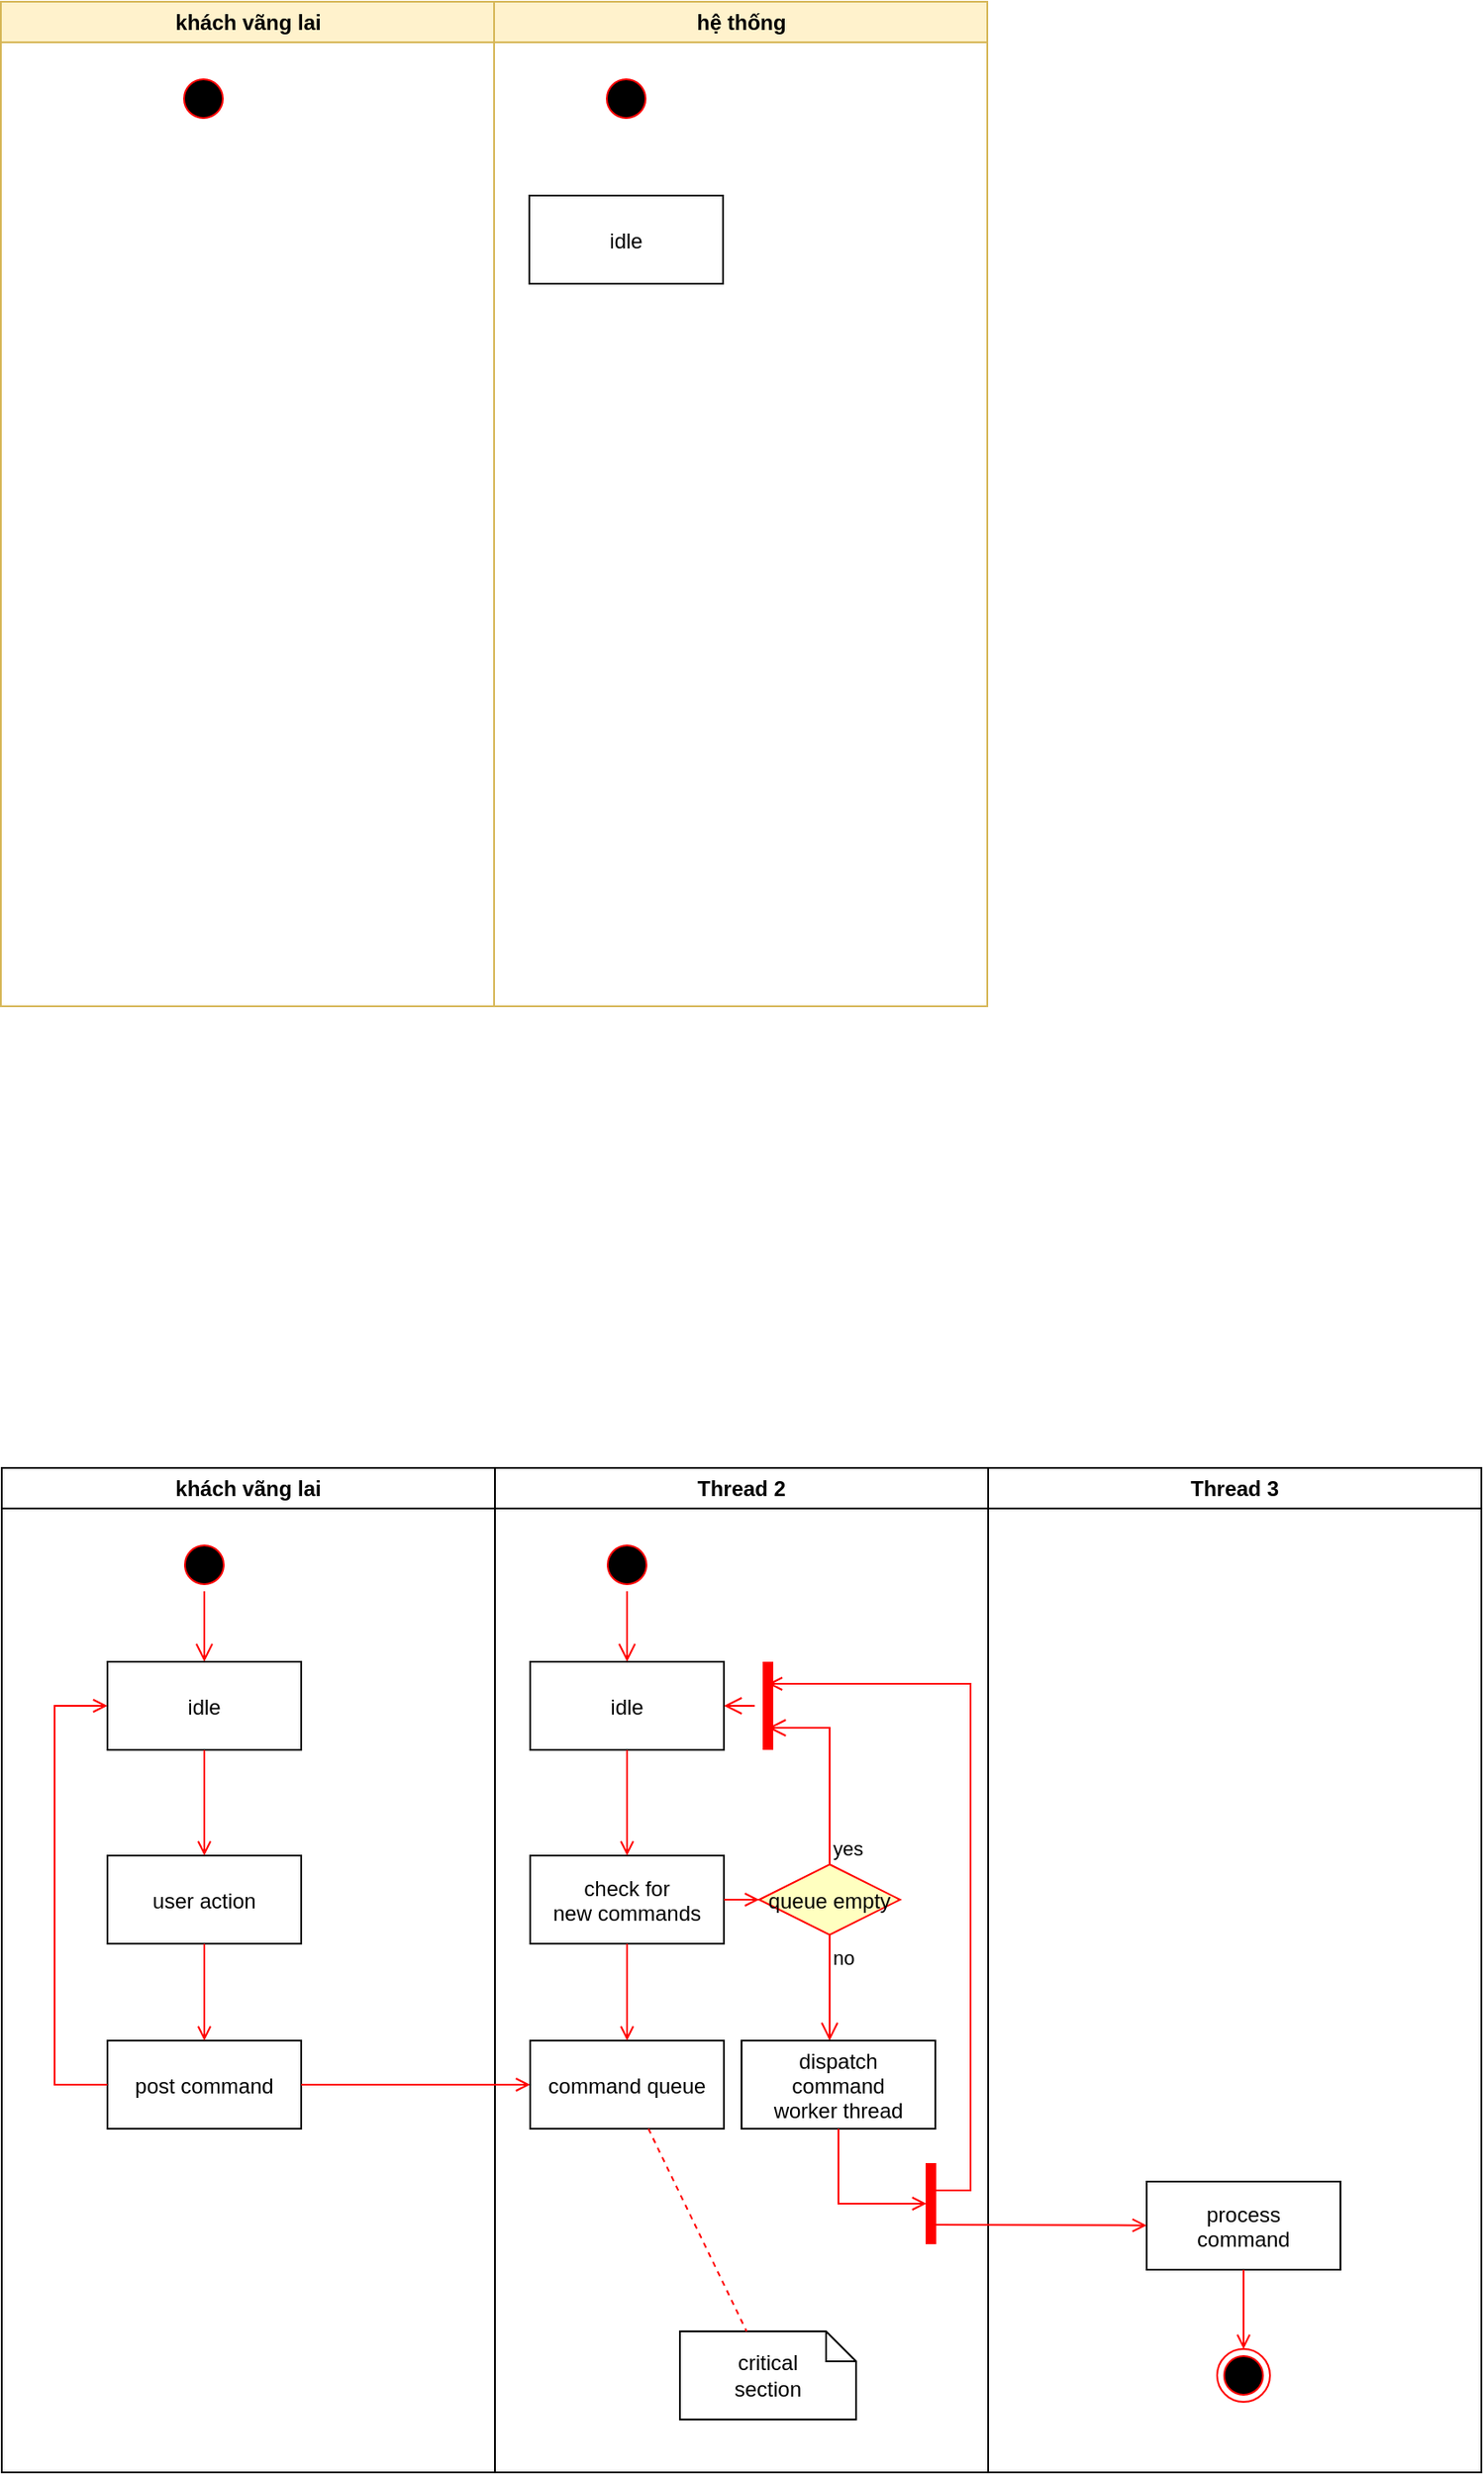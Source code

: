 <mxfile version="22.1.3" type="github">
  <diagram name="Page-1" id="e7e014a7-5840-1c2e-5031-d8a46d1fe8dd">
    <mxGraphModel dx="1050" dy="541" grid="1" gridSize="10" guides="1" tooltips="1" connect="1" arrows="1" fold="1" page="1" pageScale="1" pageWidth="1169" pageHeight="826" background="none" math="0" shadow="0">
      <root>
        <mxCell id="0" />
        <mxCell id="1" parent="0" />
        <mxCell id="2" value="khách vãng lai" style="swimlane;whiteSpace=wrap;fillColor=#fff2cc;strokeColor=#d6b656;" parent="1" vertex="1">
          <mxGeometry x="164.5" y="128" width="280" height="570" as="geometry" />
        </mxCell>
        <mxCell id="5" value="" style="ellipse;shape=startState;fillColor=#000000;strokeColor=#ff0000;" parent="2" vertex="1">
          <mxGeometry x="100" y="40" width="30" height="30" as="geometry" />
        </mxCell>
        <mxCell id="3" value="hệ thống" style="swimlane;whiteSpace=wrap;fillColor=#fff2cc;strokeColor=#d6b656;" parent="1" vertex="1">
          <mxGeometry x="444.5" y="128" width="280" height="570" as="geometry" />
        </mxCell>
        <mxCell id="13" value="" style="ellipse;shape=startState;fillColor=#000000;strokeColor=#ff0000;" parent="3" vertex="1">
          <mxGeometry x="60" y="40" width="30" height="30" as="geometry" />
        </mxCell>
        <mxCell id="15" value="idle" style="" parent="3" vertex="1">
          <mxGeometry x="20" y="110" width="110" height="50" as="geometry" />
        </mxCell>
        <mxCell id="KYzLp7zjKM8vXgxondFM-41" value="khách vãng lai" style="swimlane;whiteSpace=wrap" vertex="1" parent="1">
          <mxGeometry x="165" y="960" width="280" height="570" as="geometry" />
        </mxCell>
        <mxCell id="KYzLp7zjKM8vXgxondFM-42" value="" style="ellipse;shape=startState;fillColor=#000000;strokeColor=#ff0000;" vertex="1" parent="KYzLp7zjKM8vXgxondFM-41">
          <mxGeometry x="100" y="40" width="30" height="30" as="geometry" />
        </mxCell>
        <mxCell id="KYzLp7zjKM8vXgxondFM-43" value="" style="edgeStyle=elbowEdgeStyle;elbow=horizontal;verticalAlign=bottom;endArrow=open;endSize=8;strokeColor=#FF0000;endFill=1;rounded=0" edge="1" parent="KYzLp7zjKM8vXgxondFM-41" source="KYzLp7zjKM8vXgxondFM-42" target="KYzLp7zjKM8vXgxondFM-44">
          <mxGeometry x="100" y="40" as="geometry">
            <mxPoint x="115" y="110" as="targetPoint" />
          </mxGeometry>
        </mxCell>
        <mxCell id="KYzLp7zjKM8vXgxondFM-44" value="idle" style="" vertex="1" parent="KYzLp7zjKM8vXgxondFM-41">
          <mxGeometry x="60" y="110" width="110" height="50" as="geometry" />
        </mxCell>
        <mxCell id="KYzLp7zjKM8vXgxondFM-45" value="user action" style="" vertex="1" parent="KYzLp7zjKM8vXgxondFM-41">
          <mxGeometry x="60" y="220" width="110" height="50" as="geometry" />
        </mxCell>
        <mxCell id="KYzLp7zjKM8vXgxondFM-46" value="" style="endArrow=open;strokeColor=#FF0000;endFill=1;rounded=0" edge="1" parent="KYzLp7zjKM8vXgxondFM-41" source="KYzLp7zjKM8vXgxondFM-44" target="KYzLp7zjKM8vXgxondFM-45">
          <mxGeometry relative="1" as="geometry" />
        </mxCell>
        <mxCell id="KYzLp7zjKM8vXgxondFM-47" value="post command" style="" vertex="1" parent="KYzLp7zjKM8vXgxondFM-41">
          <mxGeometry x="60" y="325" width="110" height="50" as="geometry" />
        </mxCell>
        <mxCell id="KYzLp7zjKM8vXgxondFM-48" value="" style="endArrow=open;strokeColor=#FF0000;endFill=1;rounded=0" edge="1" parent="KYzLp7zjKM8vXgxondFM-41" source="KYzLp7zjKM8vXgxondFM-45" target="KYzLp7zjKM8vXgxondFM-47">
          <mxGeometry relative="1" as="geometry" />
        </mxCell>
        <mxCell id="KYzLp7zjKM8vXgxondFM-49" value="" style="edgeStyle=elbowEdgeStyle;elbow=horizontal;strokeColor=#FF0000;endArrow=open;endFill=1;rounded=0" edge="1" parent="KYzLp7zjKM8vXgxondFM-41" source="KYzLp7zjKM8vXgxondFM-47" target="KYzLp7zjKM8vXgxondFM-44">
          <mxGeometry width="100" height="100" relative="1" as="geometry">
            <mxPoint x="160" y="290" as="sourcePoint" />
            <mxPoint x="260" y="190" as="targetPoint" />
            <Array as="points">
              <mxPoint x="30" y="250" />
            </Array>
          </mxGeometry>
        </mxCell>
        <mxCell id="KYzLp7zjKM8vXgxondFM-50" value="Thread 2" style="swimlane;whiteSpace=wrap" vertex="1" parent="1">
          <mxGeometry x="445" y="960" width="280" height="570" as="geometry" />
        </mxCell>
        <mxCell id="KYzLp7zjKM8vXgxondFM-51" value="" style="ellipse;shape=startState;fillColor=#000000;strokeColor=#ff0000;" vertex="1" parent="KYzLp7zjKM8vXgxondFM-50">
          <mxGeometry x="60" y="40" width="30" height="30" as="geometry" />
        </mxCell>
        <mxCell id="KYzLp7zjKM8vXgxondFM-52" value="" style="edgeStyle=elbowEdgeStyle;elbow=horizontal;verticalAlign=bottom;endArrow=open;endSize=8;strokeColor=#FF0000;endFill=1;rounded=0" edge="1" parent="KYzLp7zjKM8vXgxondFM-50" source="KYzLp7zjKM8vXgxondFM-51" target="KYzLp7zjKM8vXgxondFM-53">
          <mxGeometry x="40" y="20" as="geometry">
            <mxPoint x="55" y="90" as="targetPoint" />
          </mxGeometry>
        </mxCell>
        <mxCell id="KYzLp7zjKM8vXgxondFM-53" value="idle" style="" vertex="1" parent="KYzLp7zjKM8vXgxondFM-50">
          <mxGeometry x="20" y="110" width="110" height="50" as="geometry" />
        </mxCell>
        <mxCell id="KYzLp7zjKM8vXgxondFM-54" value="check for &#xa;new commands" style="" vertex="1" parent="KYzLp7zjKM8vXgxondFM-50">
          <mxGeometry x="20" y="220" width="110" height="50" as="geometry" />
        </mxCell>
        <mxCell id="KYzLp7zjKM8vXgxondFM-55" value="" style="endArrow=open;strokeColor=#FF0000;endFill=1;rounded=0" edge="1" parent="KYzLp7zjKM8vXgxondFM-50" source="KYzLp7zjKM8vXgxondFM-53" target="KYzLp7zjKM8vXgxondFM-54">
          <mxGeometry relative="1" as="geometry" />
        </mxCell>
        <mxCell id="KYzLp7zjKM8vXgxondFM-56" value="command queue" style="" vertex="1" parent="KYzLp7zjKM8vXgxondFM-50">
          <mxGeometry x="20" y="325" width="110" height="50" as="geometry" />
        </mxCell>
        <mxCell id="KYzLp7zjKM8vXgxondFM-57" value="" style="endArrow=open;strokeColor=#FF0000;endFill=1;rounded=0" edge="1" parent="KYzLp7zjKM8vXgxondFM-50" source="KYzLp7zjKM8vXgxondFM-54" target="KYzLp7zjKM8vXgxondFM-56">
          <mxGeometry relative="1" as="geometry" />
        </mxCell>
        <mxCell id="KYzLp7zjKM8vXgxondFM-58" value="queue empty" style="rhombus;fillColor=#ffffc0;strokeColor=#ff0000;" vertex="1" parent="KYzLp7zjKM8vXgxondFM-50">
          <mxGeometry x="150" y="225" width="80" height="40" as="geometry" />
        </mxCell>
        <mxCell id="KYzLp7zjKM8vXgxondFM-59" value="yes" style="edgeStyle=elbowEdgeStyle;elbow=horizontal;align=left;verticalAlign=bottom;endArrow=open;endSize=8;strokeColor=#FF0000;exitX=0.5;exitY=0;endFill=1;rounded=0;entryX=0.75;entryY=0.5;entryPerimeter=0" edge="1" parent="KYzLp7zjKM8vXgxondFM-50" source="KYzLp7zjKM8vXgxondFM-58" target="KYzLp7zjKM8vXgxondFM-62">
          <mxGeometry x="-1" relative="1" as="geometry">
            <mxPoint x="160" y="150" as="targetPoint" />
            <Array as="points">
              <mxPoint x="190" y="180" />
            </Array>
          </mxGeometry>
        </mxCell>
        <mxCell id="KYzLp7zjKM8vXgxondFM-60" value="no" style="edgeStyle=elbowEdgeStyle;elbow=horizontal;align=left;verticalAlign=top;endArrow=open;endSize=8;strokeColor=#FF0000;endFill=1;rounded=0" edge="1" parent="KYzLp7zjKM8vXgxondFM-50" source="KYzLp7zjKM8vXgxondFM-58" target="KYzLp7zjKM8vXgxondFM-64">
          <mxGeometry x="-1" relative="1" as="geometry">
            <mxPoint x="190" y="305" as="targetPoint" />
          </mxGeometry>
        </mxCell>
        <mxCell id="KYzLp7zjKM8vXgxondFM-61" value="" style="endArrow=open;strokeColor=#FF0000;endFill=1;rounded=0" edge="1" parent="KYzLp7zjKM8vXgxondFM-50" source="KYzLp7zjKM8vXgxondFM-54" target="KYzLp7zjKM8vXgxondFM-58">
          <mxGeometry relative="1" as="geometry" />
        </mxCell>
        <mxCell id="KYzLp7zjKM8vXgxondFM-62" value="" style="shape=line;strokeWidth=6;strokeColor=#ff0000;rotation=90" vertex="1" parent="KYzLp7zjKM8vXgxondFM-50">
          <mxGeometry x="130" y="127.5" width="50" height="15" as="geometry" />
        </mxCell>
        <mxCell id="KYzLp7zjKM8vXgxondFM-63" value="" style="edgeStyle=elbowEdgeStyle;elbow=horizontal;verticalAlign=bottom;endArrow=open;endSize=8;strokeColor=#FF0000;endFill=1;rounded=0" edge="1" parent="KYzLp7zjKM8vXgxondFM-50" source="KYzLp7zjKM8vXgxondFM-62" target="KYzLp7zjKM8vXgxondFM-53">
          <mxGeometry x="130" y="90" as="geometry">
            <mxPoint x="230" y="140" as="targetPoint" />
          </mxGeometry>
        </mxCell>
        <mxCell id="KYzLp7zjKM8vXgxondFM-64" value="dispatch&#xa;command&#xa;worker thread" style="" vertex="1" parent="KYzLp7zjKM8vXgxondFM-50">
          <mxGeometry x="140" y="325" width="110" height="50" as="geometry" />
        </mxCell>
        <mxCell id="KYzLp7zjKM8vXgxondFM-65" value="critical&#xa;section" style="shape=note;whiteSpace=wrap;size=17" vertex="1" parent="KYzLp7zjKM8vXgxondFM-50">
          <mxGeometry x="105" y="490" width="100" height="50" as="geometry" />
        </mxCell>
        <mxCell id="KYzLp7zjKM8vXgxondFM-66" value="" style="endArrow=none;strokeColor=#FF0000;endFill=0;rounded=0;dashed=1" edge="1" parent="KYzLp7zjKM8vXgxondFM-50" source="KYzLp7zjKM8vXgxondFM-56" target="KYzLp7zjKM8vXgxondFM-65">
          <mxGeometry relative="1" as="geometry" />
        </mxCell>
        <mxCell id="KYzLp7zjKM8vXgxondFM-67" value="" style="whiteSpace=wrap;strokeColor=#FF0000;fillColor=#FF0000" vertex="1" parent="KYzLp7zjKM8vXgxondFM-50">
          <mxGeometry x="245" y="395" width="5" height="45" as="geometry" />
        </mxCell>
        <mxCell id="KYzLp7zjKM8vXgxondFM-68" value="" style="edgeStyle=elbowEdgeStyle;elbow=horizontal;entryX=0;entryY=0.5;strokeColor=#FF0000;endArrow=open;endFill=1;rounded=0" edge="1" parent="KYzLp7zjKM8vXgxondFM-50" source="KYzLp7zjKM8vXgxondFM-64" target="KYzLp7zjKM8vXgxondFM-67">
          <mxGeometry width="100" height="100" relative="1" as="geometry">
            <mxPoint x="60" y="480" as="sourcePoint" />
            <mxPoint x="160" y="380" as="targetPoint" />
            <Array as="points">
              <mxPoint x="195" y="400" />
            </Array>
          </mxGeometry>
        </mxCell>
        <mxCell id="KYzLp7zjKM8vXgxondFM-69" value="Thread 3" style="swimlane;whiteSpace=wrap" vertex="1" parent="1">
          <mxGeometry x="725" y="960" width="280" height="570" as="geometry" />
        </mxCell>
        <mxCell id="KYzLp7zjKM8vXgxondFM-70" value="process&#xa;command" style="" vertex="1" parent="KYzLp7zjKM8vXgxondFM-69">
          <mxGeometry x="90" y="405" width="110" height="50" as="geometry" />
        </mxCell>
        <mxCell id="KYzLp7zjKM8vXgxondFM-71" value="" style="edgeStyle=elbowEdgeStyle;elbow=horizontal;strokeColor=#FF0000;endArrow=open;endFill=1;rounded=0;entryX=0.25;entryY=0.5;entryPerimeter=0" edge="1" parent="KYzLp7zjKM8vXgxondFM-69" target="KYzLp7zjKM8vXgxondFM-62">
          <mxGeometry width="100" height="100" relative="1" as="geometry">
            <mxPoint x="-30" y="410" as="sourcePoint" />
            <mxPoint x="-120" y="120" as="targetPoint" />
            <Array as="points">
              <mxPoint x="-10" y="135" />
            </Array>
          </mxGeometry>
        </mxCell>
        <mxCell id="KYzLp7zjKM8vXgxondFM-72" value="" style="edgeStyle=none;strokeColor=#FF0000;endArrow=open;endFill=1;rounded=0" edge="1" parent="KYzLp7zjKM8vXgxondFM-69" target="KYzLp7zjKM8vXgxondFM-70">
          <mxGeometry width="100" height="100" relative="1" as="geometry">
            <mxPoint x="-30" y="429.5" as="sourcePoint" />
            <mxPoint x="90" y="429.5" as="targetPoint" />
          </mxGeometry>
        </mxCell>
        <mxCell id="KYzLp7zjKM8vXgxondFM-73" value="" style="ellipse;shape=endState;fillColor=#000000;strokeColor=#ff0000" vertex="1" parent="KYzLp7zjKM8vXgxondFM-69">
          <mxGeometry x="130" y="500" width="30" height="30" as="geometry" />
        </mxCell>
        <mxCell id="KYzLp7zjKM8vXgxondFM-74" value="" style="endArrow=open;strokeColor=#FF0000;endFill=1;rounded=0" edge="1" parent="KYzLp7zjKM8vXgxondFM-69" source="KYzLp7zjKM8vXgxondFM-70" target="KYzLp7zjKM8vXgxondFM-73">
          <mxGeometry relative="1" as="geometry" />
        </mxCell>
        <mxCell id="KYzLp7zjKM8vXgxondFM-75" value="" style="endArrow=open;strokeColor=#FF0000;endFill=1;rounded=0" edge="1" parent="1" source="KYzLp7zjKM8vXgxondFM-47" target="KYzLp7zjKM8vXgxondFM-56">
          <mxGeometry relative="1" as="geometry" />
        </mxCell>
      </root>
    </mxGraphModel>
  </diagram>
</mxfile>
